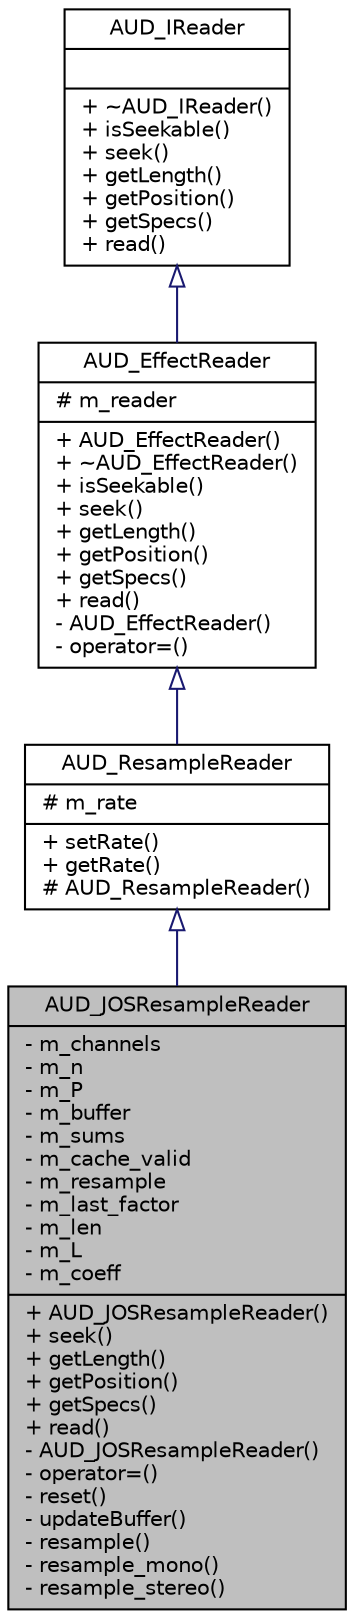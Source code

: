 digraph G
{
  edge [fontname="Helvetica",fontsize="10",labelfontname="Helvetica",labelfontsize="10"];
  node [fontname="Helvetica",fontsize="10",shape=record];
  Node1 [label="{AUD_JOSResampleReader\n|- m_channels\l- m_n\l- m_P\l- m_buffer\l- m_sums\l- m_cache_valid\l- m_resample\l- m_last_factor\l- m_len\l- m_L\l- m_coeff\l|+ AUD_JOSResampleReader()\l+ seek()\l+ getLength()\l+ getPosition()\l+ getSpecs()\l+ read()\l- AUD_JOSResampleReader()\l- operator=()\l- reset()\l- updateBuffer()\l- resample()\l- resample_mono()\l- resample_stereo()\l}",height=0.2,width=0.4,color="black", fillcolor="grey75", style="filled" fontcolor="black"];
  Node2 -> Node1 [dir=back,color="midnightblue",fontsize="10",style="solid",arrowtail="empty",fontname="Helvetica"];
  Node2 [label="{AUD_ResampleReader\n|# m_rate\l|+ setRate()\l+ getRate()\l# AUD_ResampleReader()\l}",height=0.2,width=0.4,color="black", fillcolor="white", style="filled",URL="$d7/d1e/classAUD__ResampleReader.html"];
  Node3 -> Node2 [dir=back,color="midnightblue",fontsize="10",style="solid",arrowtail="empty",fontname="Helvetica"];
  Node3 [label="{AUD_EffectReader\n|# m_reader\l|+ AUD_EffectReader()\l+ ~AUD_EffectReader()\l+ isSeekable()\l+ seek()\l+ getLength()\l+ getPosition()\l+ getSpecs()\l+ read()\l- AUD_EffectReader()\l- operator=()\l}",height=0.2,width=0.4,color="black", fillcolor="white", style="filled",URL="$db/d5c/classAUD__EffectReader.html"];
  Node4 -> Node3 [dir=back,color="midnightblue",fontsize="10",style="solid",arrowtail="empty",fontname="Helvetica"];
  Node4 [label="{AUD_IReader\n||+ ~AUD_IReader()\l+ isSeekable()\l+ seek()\l+ getLength()\l+ getPosition()\l+ getSpecs()\l+ read()\l}",height=0.2,width=0.4,color="black", fillcolor="white", style="filled",URL="$db/d2b/classAUD__IReader.html"];
}
